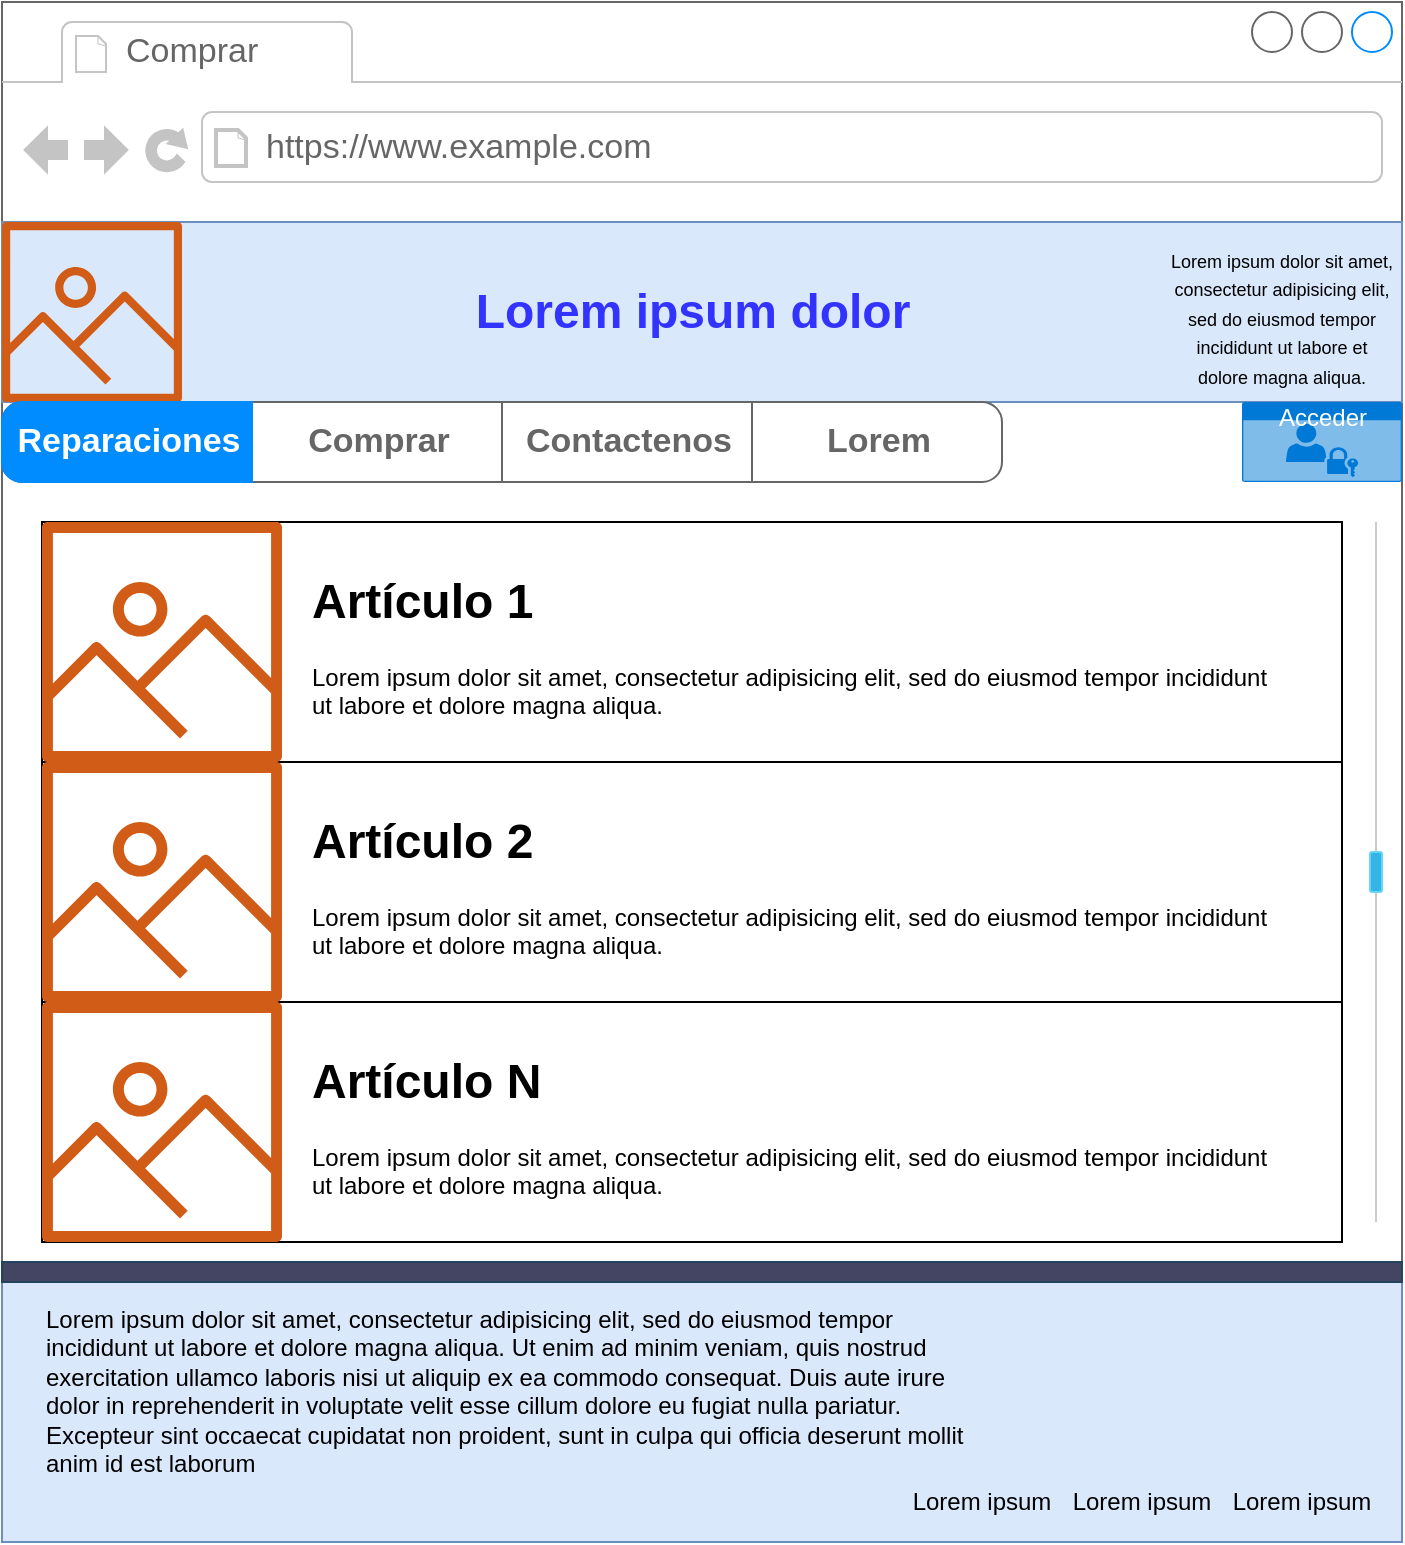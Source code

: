 <mxfile version="13.0.3" type="device"><diagram id="UxdOhphSXqfptWNpr6_L" name="Page-1"><mxGraphModel dx="782" dy="2835" grid="1" gridSize="10" guides="1" tooltips="1" connect="1" arrows="1" fold="1" page="1" pageScale="1" pageWidth="827" pageHeight="1169" math="0" shadow="0"><root><mxCell id="0"/><mxCell id="1" parent="0"/><mxCell id="qSnOUj8lIUPqqdLC8yHX-1" value="" style="strokeWidth=1;shadow=0;dashed=0;align=center;html=1;shape=mxgraph.mockup.containers.browserWindow;rSize=0;strokeColor=#666666;strokeColor2=#008cff;strokeColor3=#c4c4c4;mainText=,;recursiveResize=0;" parent="1" vertex="1"><mxGeometry x="30" y="-2280" width="700" height="770" as="geometry"/></mxCell><mxCell id="qSnOUj8lIUPqqdLC8yHX-2" value="Comprar" style="strokeWidth=1;shadow=0;dashed=0;align=center;html=1;shape=mxgraph.mockup.containers.anchor;fontSize=17;fontColor=#666666;align=left;" parent="qSnOUj8lIUPqqdLC8yHX-1" vertex="1"><mxGeometry x="60" y="12" width="110" height="26" as="geometry"/></mxCell><mxCell id="qSnOUj8lIUPqqdLC8yHX-3" value="https://www.example.com" style="strokeWidth=1;shadow=0;dashed=0;align=center;html=1;shape=mxgraph.mockup.containers.anchor;rSize=0;fontSize=17;fontColor=#666666;align=left;" parent="qSnOUj8lIUPqqdLC8yHX-1" vertex="1"><mxGeometry x="130" y="60" width="250" height="26" as="geometry"/></mxCell><mxCell id="qSnOUj8lIUPqqdLC8yHX-36" value="" style="rounded=0;whiteSpace=wrap;html=1;fillColor=#dae8fc;strokeColor=#6c8ebf;" parent="qSnOUj8lIUPqqdLC8yHX-1" vertex="1"><mxGeometry y="110" width="700" height="90" as="geometry"/></mxCell><mxCell id="qSnOUj8lIUPqqdLC8yHX-33" value="" style="outlineConnect=0;fontColor=#232F3E;gradientColor=none;fillColor=#D05C17;strokeColor=none;dashed=0;verticalLabelPosition=bottom;verticalAlign=top;align=center;html=1;fontSize=12;fontStyle=0;aspect=fixed;pointerEvents=1;shape=mxgraph.aws4.container_registry_image;" parent="qSnOUj8lIUPqqdLC8yHX-1" vertex="1"><mxGeometry y="110" width="90" height="90" as="geometry"/></mxCell><mxCell id="qSnOUj8lIUPqqdLC8yHX-38" value="&lt;p&gt;&lt;span style=&quot;font-weight: normal&quot;&gt;&lt;font style=&quot;font-size: 9px&quot;&gt;Lorem ipsum dolor sit amet, consectetur adipisicing elit, sed do eiusmod tempor incididunt ut labore et dolore magna aliqua.&lt;/font&gt;&lt;/span&gt;&lt;/p&gt;" style="text;html=1;strokeColor=none;fillColor=none;spacing=5;spacingTop=-20;whiteSpace=wrap;overflow=hidden;rounded=0;align=center;" parent="qSnOUj8lIUPqqdLC8yHX-1" vertex="1"><mxGeometry x="580" y="120" width="120" height="100" as="geometry"/></mxCell><mxCell id="qSnOUj8lIUPqqdLC8yHX-4" value="" style="strokeWidth=1;shadow=0;dashed=0;align=center;html=1;shape=mxgraph.mockup.rrect;rSize=10;fillColor=#ffffff;strokeColor=#666666;" parent="qSnOUj8lIUPqqdLC8yHX-1" vertex="1"><mxGeometry y="200" width="490" height="40" as="geometry"/></mxCell><mxCell id="qSnOUj8lIUPqqdLC8yHX-5" value="Comprar" style="strokeColor=inherit;fillColor=inherit;gradientColor=inherit;strokeWidth=1;shadow=0;dashed=0;align=center;html=1;shape=mxgraph.mockup.rrect;rSize=0;fontSize=17;fontColor=#666666;fontStyle=1;resizeHeight=1;" parent="qSnOUj8lIUPqqdLC8yHX-4" vertex="1"><mxGeometry width="125" height="40" relative="1" as="geometry"><mxPoint x="125" as="offset"/></mxGeometry></mxCell><mxCell id="qSnOUj8lIUPqqdLC8yHX-6" value="Contactenos" style="strokeColor=inherit;fillColor=inherit;gradientColor=inherit;strokeWidth=1;shadow=0;dashed=0;align=center;html=1;shape=mxgraph.mockup.rrect;rSize=0;fontSize=17;fontColor=#666666;fontStyle=1;resizeHeight=1;" parent="qSnOUj8lIUPqqdLC8yHX-4" vertex="1"><mxGeometry width="125" height="40" relative="1" as="geometry"><mxPoint x="250" as="offset"/></mxGeometry></mxCell><mxCell id="qSnOUj8lIUPqqdLC8yHX-7" value="Lorem" style="strokeColor=inherit;fillColor=inherit;gradientColor=inherit;strokeWidth=1;shadow=0;dashed=0;align=center;html=1;shape=mxgraph.mockup.rightButton;rSize=10;fontSize=17;fontColor=#666666;fontStyle=1;resizeHeight=1;" parent="qSnOUj8lIUPqqdLC8yHX-4" vertex="1"><mxGeometry x="1" width="125" height="40" relative="1" as="geometry"><mxPoint x="-115" as="offset"/></mxGeometry></mxCell><mxCell id="qSnOUj8lIUPqqdLC8yHX-8" value="Reparaciones" style="strokeWidth=1;shadow=0;dashed=0;align=center;html=1;shape=mxgraph.mockup.leftButton;rSize=10;fontSize=17;fontColor=#ffffff;fontStyle=1;fillColor=#008cff;strokeColor=#008cff;resizeHeight=1;" parent="qSnOUj8lIUPqqdLC8yHX-4" vertex="1"><mxGeometry width="125" height="40" relative="1" as="geometry"/></mxCell><mxCell id="qSnOUj8lIUPqqdLC8yHX-42" value="Acceder" style="html=1;strokeColor=none;fillColor=#0079D6;labelPosition=center;verticalLabelPosition=middle;verticalAlign=top;align=center;fontSize=12;outlineConnect=0;spacingTop=-6;fontColor=#FFFFFF;shape=mxgraph.sitemap.login;" parent="qSnOUj8lIUPqqdLC8yHX-1" vertex="1"><mxGeometry x="620" y="200" width="80" height="40" as="geometry"/></mxCell><mxCell id="qSnOUj8lIUPqqdLC8yHX-57" value="&lt;font color=&quot;#3333ff&quot;&gt;Lorem ipsum dolor&lt;/font&gt;" style="text;strokeColor=none;fillColor=none;html=1;fontSize=24;fontStyle=1;verticalAlign=middle;align=center;" parent="qSnOUj8lIUPqqdLC8yHX-1" vertex="1"><mxGeometry x="245" y="127.5" width="200" height="55" as="geometry"/></mxCell><mxCell id="qSnOUj8lIUPqqdLC8yHX-52" value="" style="rounded=0;whiteSpace=wrap;html=1;fillColor=#dae8fc;strokeColor=#6c8ebf;" parent="qSnOUj8lIUPqqdLC8yHX-1" vertex="1"><mxGeometry y="640" width="700" height="130" as="geometry"/></mxCell><mxCell id="qSnOUj8lIUPqqdLC8yHX-54" value="&lt;span style=&quot;text-align: left&quot;&gt;Lorem ipsum&lt;/span&gt;" style="text;html=1;strokeColor=none;fillColor=none;align=center;verticalAlign=middle;whiteSpace=wrap;rounded=0;" parent="qSnOUj8lIUPqqdLC8yHX-1" vertex="1"><mxGeometry x="450" y="740" width="80" height="20" as="geometry"/></mxCell><mxCell id="qSnOUj8lIUPqqdLC8yHX-55" value="&lt;span style=&quot;text-align: left&quot;&gt;Lorem ipsum&lt;/span&gt;" style="text;html=1;strokeColor=none;fillColor=none;align=center;verticalAlign=middle;whiteSpace=wrap;rounded=0;" parent="qSnOUj8lIUPqqdLC8yHX-1" vertex="1"><mxGeometry x="530" y="740" width="80" height="20" as="geometry"/></mxCell><mxCell id="qSnOUj8lIUPqqdLC8yHX-56" value="&lt;span style=&quot;text-align: left&quot;&gt;Lorem ipsum&lt;/span&gt;" style="text;html=1;strokeColor=none;fillColor=none;align=center;verticalAlign=middle;whiteSpace=wrap;rounded=0;" parent="qSnOUj8lIUPqqdLC8yHX-1" vertex="1"><mxGeometry x="610" y="740" width="80" height="20" as="geometry"/></mxCell><mxCell id="qSnOUj8lIUPqqdLC8yHX-58" value="" style="rounded=0;whiteSpace=wrap;html=1;strokeColor=#23445d;fillColor=#444563;" parent="qSnOUj8lIUPqqdLC8yHX-1" vertex="1"><mxGeometry y="630" width="700" height="10" as="geometry"/></mxCell><mxCell id="qSnOUj8lIUPqqdLC8yHX-53" value="Lorem ipsum dolor sit amet, consectetur adipisicing elit, sed do eiusmod tempor incididunt ut labore et dolore magna aliqua. Ut enim ad minim veniam, quis nostrud exercitation ullamco laboris nisi ut aliquip ex ea commodo consequat. Duis aute irure dolor in reprehenderit in voluptate velit esse cillum dolore eu fugiat nulla pariatur. Excepteur sint occaecat cupidatat non proident, sunt in culpa qui officia deserunt mollit anim id est laborum" style="text;spacingTop=-5;whiteSpace=wrap;html=1;align=left;fontSize=12;fontFamily=Helvetica;fillColor=none;strokeColor=none;" parent="qSnOUj8lIUPqqdLC8yHX-1" vertex="1"><mxGeometry x="20" y="650" width="470" height="90" as="geometry"/></mxCell><mxCell id="0KX5mDi9D2SoVALK0EIy-3" value="" style="verticalLabelPosition=bottom;verticalAlign=top;html=1;shadow=0;dashed=0;strokeWidth=1;shape=mxgraph.android.quickscroll3;dy=0.5;fillColor=#33b5e5;strokeColor=#66D5F5;" vertex="1" parent="qSnOUj8lIUPqqdLC8yHX-1"><mxGeometry x="684" y="260" width="6" height="350" as="geometry"/></mxCell><mxCell id="0KX5mDi9D2SoVALK0EIy-4" value="" style="rounded=0;whiteSpace=wrap;html=1;" vertex="1" parent="qSnOUj8lIUPqqdLC8yHX-1"><mxGeometry x="20" y="260" width="650" height="120" as="geometry"/></mxCell><mxCell id="0KX5mDi9D2SoVALK0EIy-7" value="" style="rounded=0;whiteSpace=wrap;html=1;" vertex="1" parent="qSnOUj8lIUPqqdLC8yHX-1"><mxGeometry x="20" y="380" width="650" height="120" as="geometry"/></mxCell><mxCell id="0KX5mDi9D2SoVALK0EIy-8" value="" style="rounded=0;whiteSpace=wrap;html=1;" vertex="1" parent="qSnOUj8lIUPqqdLC8yHX-1"><mxGeometry x="20" y="500" width="650" height="120" as="geometry"/></mxCell><mxCell id="0KX5mDi9D2SoVALK0EIy-9" value="" style="outlineConnect=0;fontColor=#232F3E;gradientColor=none;fillColor=#D05C17;strokeColor=none;dashed=0;verticalLabelPosition=bottom;verticalAlign=top;align=center;html=1;fontSize=12;fontStyle=0;aspect=fixed;pointerEvents=1;shape=mxgraph.aws4.container_registry_image;" vertex="1" parent="qSnOUj8lIUPqqdLC8yHX-1"><mxGeometry x="20" y="260" width="120" height="120" as="geometry"/></mxCell><mxCell id="0KX5mDi9D2SoVALK0EIy-10" value="" style="outlineConnect=0;fontColor=#232F3E;gradientColor=none;fillColor=#D05C17;strokeColor=none;dashed=0;verticalLabelPosition=bottom;verticalAlign=top;align=center;html=1;fontSize=12;fontStyle=0;aspect=fixed;pointerEvents=1;shape=mxgraph.aws4.container_registry_image;" vertex="1" parent="qSnOUj8lIUPqqdLC8yHX-1"><mxGeometry x="20" y="380" width="120" height="120" as="geometry"/></mxCell><mxCell id="0KX5mDi9D2SoVALK0EIy-11" value="" style="outlineConnect=0;fontColor=#232F3E;gradientColor=none;fillColor=#D05C17;strokeColor=none;dashed=0;verticalLabelPosition=bottom;verticalAlign=top;align=center;html=1;fontSize=12;fontStyle=0;aspect=fixed;pointerEvents=1;shape=mxgraph.aws4.container_registry_image;" vertex="1" parent="qSnOUj8lIUPqqdLC8yHX-1"><mxGeometry x="20" y="500" width="120" height="120" as="geometry"/></mxCell><mxCell id="0KX5mDi9D2SoVALK0EIy-12" value="&lt;h1&gt;Artículo 1&lt;/h1&gt;&lt;p&gt;Lorem ipsum dolor sit amet, consectetur adipisicing elit, sed do eiusmod tempor incididunt ut labore et dolore magna aliqua.&lt;/p&gt;" style="text;html=1;strokeColor=none;fillColor=none;spacing=5;spacingTop=-20;whiteSpace=wrap;overflow=hidden;rounded=0;" vertex="1" parent="qSnOUj8lIUPqqdLC8yHX-1"><mxGeometry x="150" y="280" width="490" height="120" as="geometry"/></mxCell><mxCell id="0KX5mDi9D2SoVALK0EIy-13" value="&lt;h1&gt;Artículo 2&lt;/h1&gt;&lt;p&gt;Lorem ipsum dolor sit amet, consectetur adipisicing elit, sed do eiusmod tempor incididunt ut labore et dolore magna aliqua.&lt;/p&gt;" style="text;html=1;strokeColor=none;fillColor=none;spacing=5;spacingTop=-20;whiteSpace=wrap;overflow=hidden;rounded=0;" vertex="1" parent="qSnOUj8lIUPqqdLC8yHX-1"><mxGeometry x="150" y="400" width="490" height="120" as="geometry"/></mxCell><mxCell id="0KX5mDi9D2SoVALK0EIy-14" value="&lt;h1&gt;Artículo N&lt;/h1&gt;&lt;p&gt;Lorem ipsum dolor sit amet, consectetur adipisicing elit, sed do eiusmod tempor incididunt ut labore et dolore magna aliqua.&lt;/p&gt;" style="text;html=1;strokeColor=none;fillColor=none;spacing=5;spacingTop=-20;whiteSpace=wrap;overflow=hidden;rounded=0;" vertex="1" parent="qSnOUj8lIUPqqdLC8yHX-1"><mxGeometry x="150" y="520" width="490" height="120" as="geometry"/></mxCell></root></mxGraphModel></diagram></mxfile>